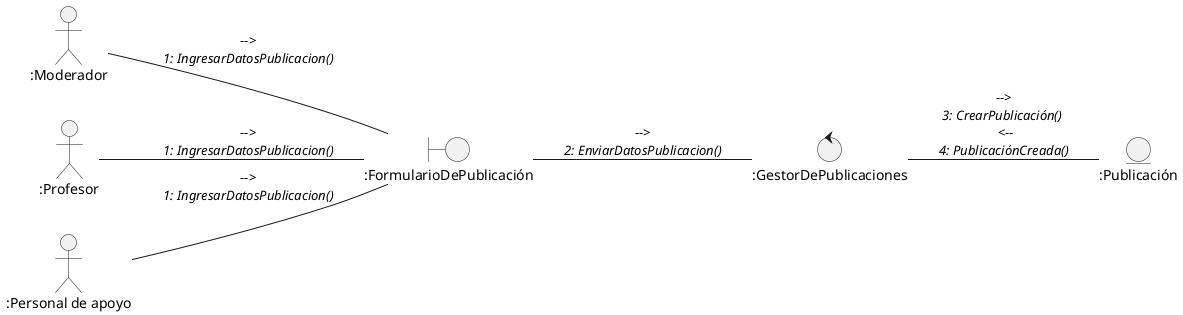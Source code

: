 @startuml UC7 Hacer una publicación

left to right direction

Actor ":Moderador" as moderador
Actor ":Profesor" as profe
Actor ":Personal de apoyo" as pa

boundary ":FormularioDePublicación" as form
control ":GestorDePublicaciones" as gestor
entity ":Publicación" as p

profe -- form : -->\n//1: IngresarDatosPublicacion()//
pa -- form : -->\n//1: IngresarDatosPublicacion()//
moderador -- form : -->\n//1: IngresarDatosPublicacion()//
form -- gestor : -->\n//2: EnviarDatosPublicacion()//
gestor -- p: -->\n//3: CrearPublicación()// \n <--\n//4: PublicaciónCreada()// 

@enduml